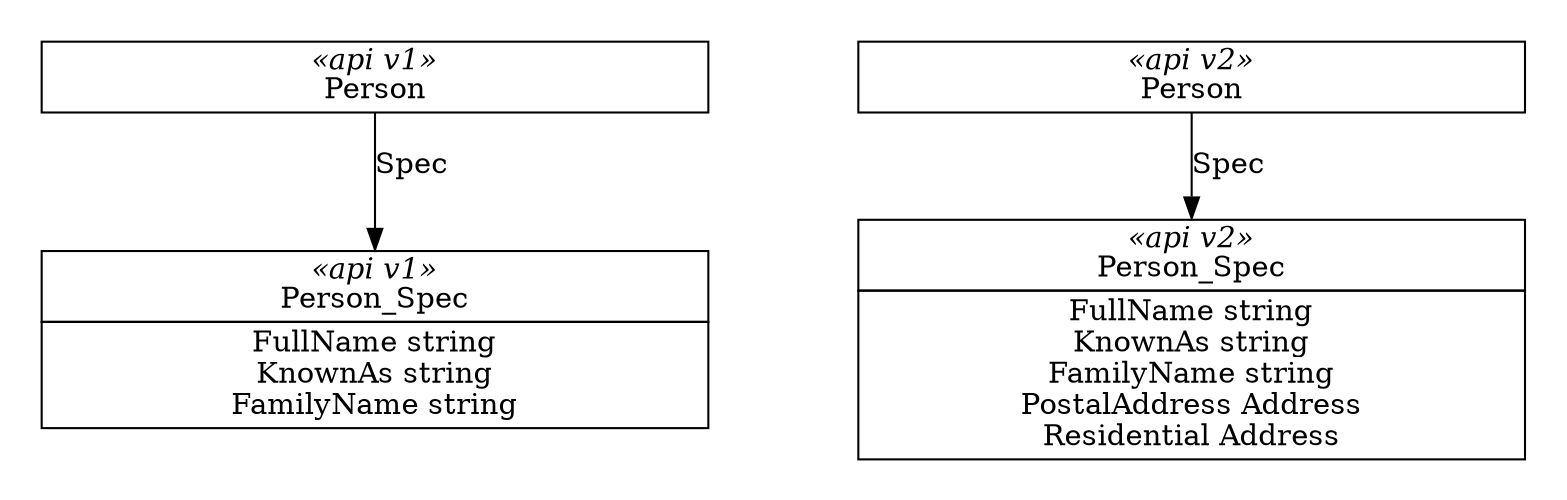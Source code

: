 digraph G {
    nodesep="1"


    subgraph cluster_api_v1 {
        color=none

        node [shape=plain, group=api, margin=0];
        person_rsrc_api_v1 [label=<
            <table border="0" cellborder="1" cellspacing="0">
                <tr><td width="320px"><i>«api v1»</i><br/>Person</td></tr>
            </table>
        >];

        person_spec_api_v1 [label=<
            <table border="0" cellborder="1" cellspacing="0">
                <tr><td width="320px"><i>«api v1»</i><br/>Person_Spec</td></tr>
                <tr><td>FullName string<br/>KnownAs string<br/>FamilyName string</td></tr>
            </table>
        >];
               
        person_rsrc_api_v1 -> person_spec_api_v1 [label="Spec"]

    }

    subgraph cluster_api_v2 {
        color=none

        node [shape=plain, group=api, margin=0];
        person_rsrc_api_v2 [label=<
            <table border="0" cellborder="1" cellspacing="0">
                <tr><td width="320px"><i>«api v2»</i><br/>Person</td></tr>
            </table>
        >];

        person_spec_api_v2 [label=<
            <table border="0" cellborder="1" cellspacing="0">
                <tr><td width="320px"><i>«api v2»</i><br/>Person_Spec</td></tr>
                <tr><td>FullName string<br/>KnownAs string<br/>FamilyName string<br/>PostalAddress Address<br/>Residential Address</td></tr>
            </table>
        >];
               
        person_rsrc_api_v2 -> person_spec_api_v2 [label="Spec"]

    }

}